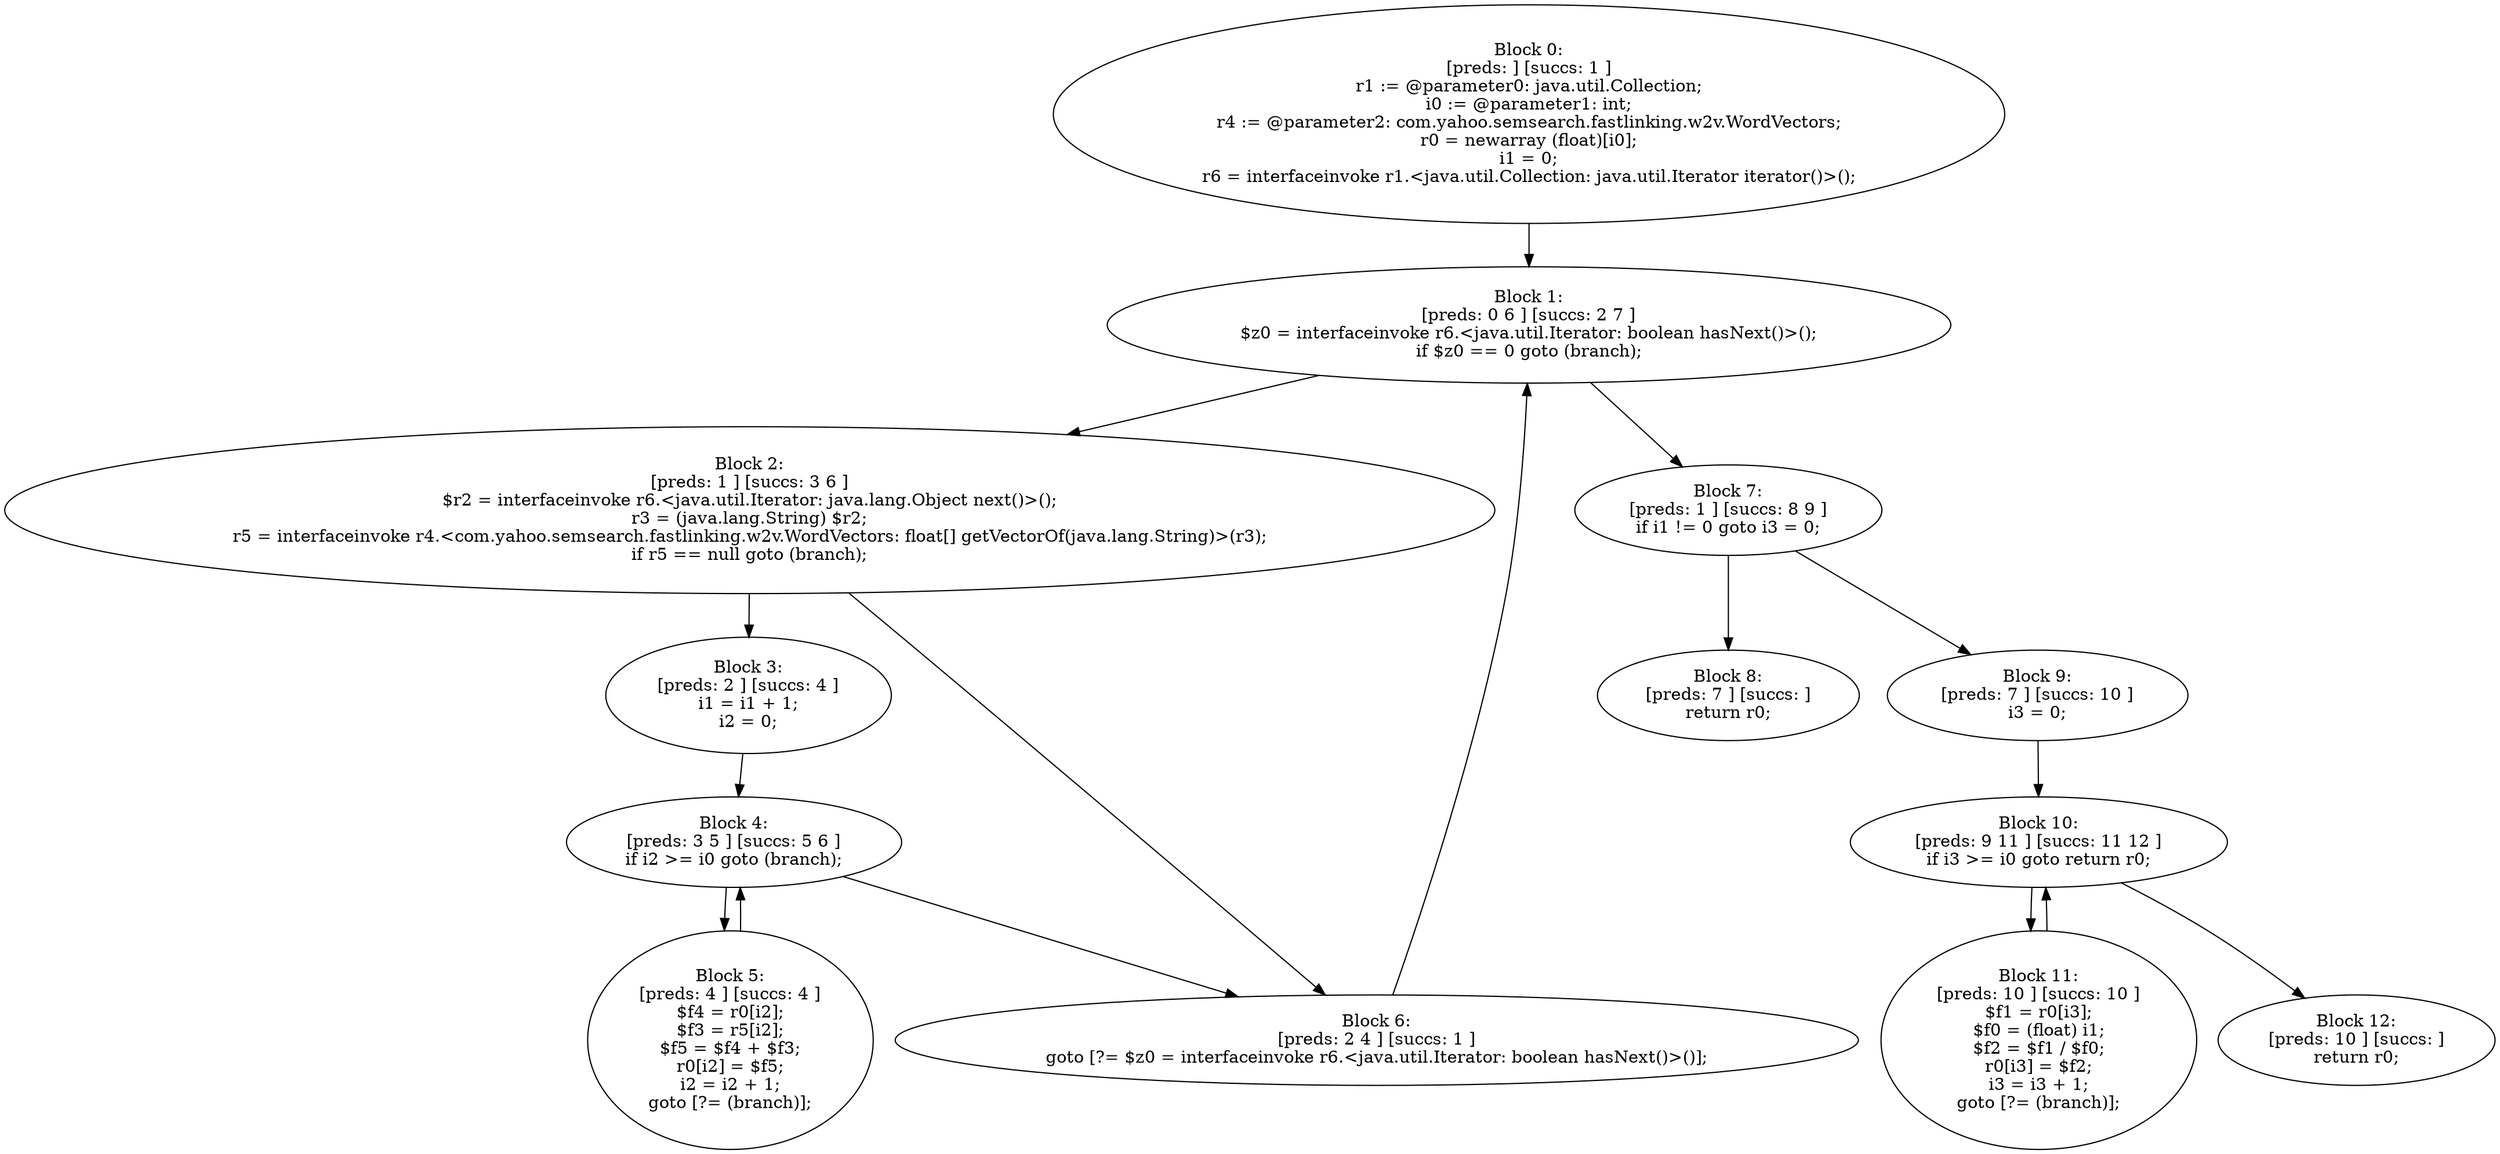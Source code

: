 digraph "unitGraph" {
    "Block 0:
[preds: ] [succs: 1 ]
r1 := @parameter0: java.util.Collection;
i0 := @parameter1: int;
r4 := @parameter2: com.yahoo.semsearch.fastlinking.w2v.WordVectors;
r0 = newarray (float)[i0];
i1 = 0;
r6 = interfaceinvoke r1.<java.util.Collection: java.util.Iterator iterator()>();
"
    "Block 1:
[preds: 0 6 ] [succs: 2 7 ]
$z0 = interfaceinvoke r6.<java.util.Iterator: boolean hasNext()>();
if $z0 == 0 goto (branch);
"
    "Block 2:
[preds: 1 ] [succs: 3 6 ]
$r2 = interfaceinvoke r6.<java.util.Iterator: java.lang.Object next()>();
r3 = (java.lang.String) $r2;
r5 = interfaceinvoke r4.<com.yahoo.semsearch.fastlinking.w2v.WordVectors: float[] getVectorOf(java.lang.String)>(r3);
if r5 == null goto (branch);
"
    "Block 3:
[preds: 2 ] [succs: 4 ]
i1 = i1 + 1;
i2 = 0;
"
    "Block 4:
[preds: 3 5 ] [succs: 5 6 ]
if i2 >= i0 goto (branch);
"
    "Block 5:
[preds: 4 ] [succs: 4 ]
$f4 = r0[i2];
$f3 = r5[i2];
$f5 = $f4 + $f3;
r0[i2] = $f5;
i2 = i2 + 1;
goto [?= (branch)];
"
    "Block 6:
[preds: 2 4 ] [succs: 1 ]
goto [?= $z0 = interfaceinvoke r6.<java.util.Iterator: boolean hasNext()>()];
"
    "Block 7:
[preds: 1 ] [succs: 8 9 ]
if i1 != 0 goto i3 = 0;
"
    "Block 8:
[preds: 7 ] [succs: ]
return r0;
"
    "Block 9:
[preds: 7 ] [succs: 10 ]
i3 = 0;
"
    "Block 10:
[preds: 9 11 ] [succs: 11 12 ]
if i3 >= i0 goto return r0;
"
    "Block 11:
[preds: 10 ] [succs: 10 ]
$f1 = r0[i3];
$f0 = (float) i1;
$f2 = $f1 / $f0;
r0[i3] = $f2;
i3 = i3 + 1;
goto [?= (branch)];
"
    "Block 12:
[preds: 10 ] [succs: ]
return r0;
"
    "Block 0:
[preds: ] [succs: 1 ]
r1 := @parameter0: java.util.Collection;
i0 := @parameter1: int;
r4 := @parameter2: com.yahoo.semsearch.fastlinking.w2v.WordVectors;
r0 = newarray (float)[i0];
i1 = 0;
r6 = interfaceinvoke r1.<java.util.Collection: java.util.Iterator iterator()>();
"->"Block 1:
[preds: 0 6 ] [succs: 2 7 ]
$z0 = interfaceinvoke r6.<java.util.Iterator: boolean hasNext()>();
if $z0 == 0 goto (branch);
";
    "Block 1:
[preds: 0 6 ] [succs: 2 7 ]
$z0 = interfaceinvoke r6.<java.util.Iterator: boolean hasNext()>();
if $z0 == 0 goto (branch);
"->"Block 2:
[preds: 1 ] [succs: 3 6 ]
$r2 = interfaceinvoke r6.<java.util.Iterator: java.lang.Object next()>();
r3 = (java.lang.String) $r2;
r5 = interfaceinvoke r4.<com.yahoo.semsearch.fastlinking.w2v.WordVectors: float[] getVectorOf(java.lang.String)>(r3);
if r5 == null goto (branch);
";
    "Block 1:
[preds: 0 6 ] [succs: 2 7 ]
$z0 = interfaceinvoke r6.<java.util.Iterator: boolean hasNext()>();
if $z0 == 0 goto (branch);
"->"Block 7:
[preds: 1 ] [succs: 8 9 ]
if i1 != 0 goto i3 = 0;
";
    "Block 2:
[preds: 1 ] [succs: 3 6 ]
$r2 = interfaceinvoke r6.<java.util.Iterator: java.lang.Object next()>();
r3 = (java.lang.String) $r2;
r5 = interfaceinvoke r4.<com.yahoo.semsearch.fastlinking.w2v.WordVectors: float[] getVectorOf(java.lang.String)>(r3);
if r5 == null goto (branch);
"->"Block 3:
[preds: 2 ] [succs: 4 ]
i1 = i1 + 1;
i2 = 0;
";
    "Block 2:
[preds: 1 ] [succs: 3 6 ]
$r2 = interfaceinvoke r6.<java.util.Iterator: java.lang.Object next()>();
r3 = (java.lang.String) $r2;
r5 = interfaceinvoke r4.<com.yahoo.semsearch.fastlinking.w2v.WordVectors: float[] getVectorOf(java.lang.String)>(r3);
if r5 == null goto (branch);
"->"Block 6:
[preds: 2 4 ] [succs: 1 ]
goto [?= $z0 = interfaceinvoke r6.<java.util.Iterator: boolean hasNext()>()];
";
    "Block 3:
[preds: 2 ] [succs: 4 ]
i1 = i1 + 1;
i2 = 0;
"->"Block 4:
[preds: 3 5 ] [succs: 5 6 ]
if i2 >= i0 goto (branch);
";
    "Block 4:
[preds: 3 5 ] [succs: 5 6 ]
if i2 >= i0 goto (branch);
"->"Block 5:
[preds: 4 ] [succs: 4 ]
$f4 = r0[i2];
$f3 = r5[i2];
$f5 = $f4 + $f3;
r0[i2] = $f5;
i2 = i2 + 1;
goto [?= (branch)];
";
    "Block 4:
[preds: 3 5 ] [succs: 5 6 ]
if i2 >= i0 goto (branch);
"->"Block 6:
[preds: 2 4 ] [succs: 1 ]
goto [?= $z0 = interfaceinvoke r6.<java.util.Iterator: boolean hasNext()>()];
";
    "Block 5:
[preds: 4 ] [succs: 4 ]
$f4 = r0[i2];
$f3 = r5[i2];
$f5 = $f4 + $f3;
r0[i2] = $f5;
i2 = i2 + 1;
goto [?= (branch)];
"->"Block 4:
[preds: 3 5 ] [succs: 5 6 ]
if i2 >= i0 goto (branch);
";
    "Block 6:
[preds: 2 4 ] [succs: 1 ]
goto [?= $z0 = interfaceinvoke r6.<java.util.Iterator: boolean hasNext()>()];
"->"Block 1:
[preds: 0 6 ] [succs: 2 7 ]
$z0 = interfaceinvoke r6.<java.util.Iterator: boolean hasNext()>();
if $z0 == 0 goto (branch);
";
    "Block 7:
[preds: 1 ] [succs: 8 9 ]
if i1 != 0 goto i3 = 0;
"->"Block 8:
[preds: 7 ] [succs: ]
return r0;
";
    "Block 7:
[preds: 1 ] [succs: 8 9 ]
if i1 != 0 goto i3 = 0;
"->"Block 9:
[preds: 7 ] [succs: 10 ]
i3 = 0;
";
    "Block 9:
[preds: 7 ] [succs: 10 ]
i3 = 0;
"->"Block 10:
[preds: 9 11 ] [succs: 11 12 ]
if i3 >= i0 goto return r0;
";
    "Block 10:
[preds: 9 11 ] [succs: 11 12 ]
if i3 >= i0 goto return r0;
"->"Block 11:
[preds: 10 ] [succs: 10 ]
$f1 = r0[i3];
$f0 = (float) i1;
$f2 = $f1 / $f0;
r0[i3] = $f2;
i3 = i3 + 1;
goto [?= (branch)];
";
    "Block 10:
[preds: 9 11 ] [succs: 11 12 ]
if i3 >= i0 goto return r0;
"->"Block 12:
[preds: 10 ] [succs: ]
return r0;
";
    "Block 11:
[preds: 10 ] [succs: 10 ]
$f1 = r0[i3];
$f0 = (float) i1;
$f2 = $f1 / $f0;
r0[i3] = $f2;
i3 = i3 + 1;
goto [?= (branch)];
"->"Block 10:
[preds: 9 11 ] [succs: 11 12 ]
if i3 >= i0 goto return r0;
";
}
